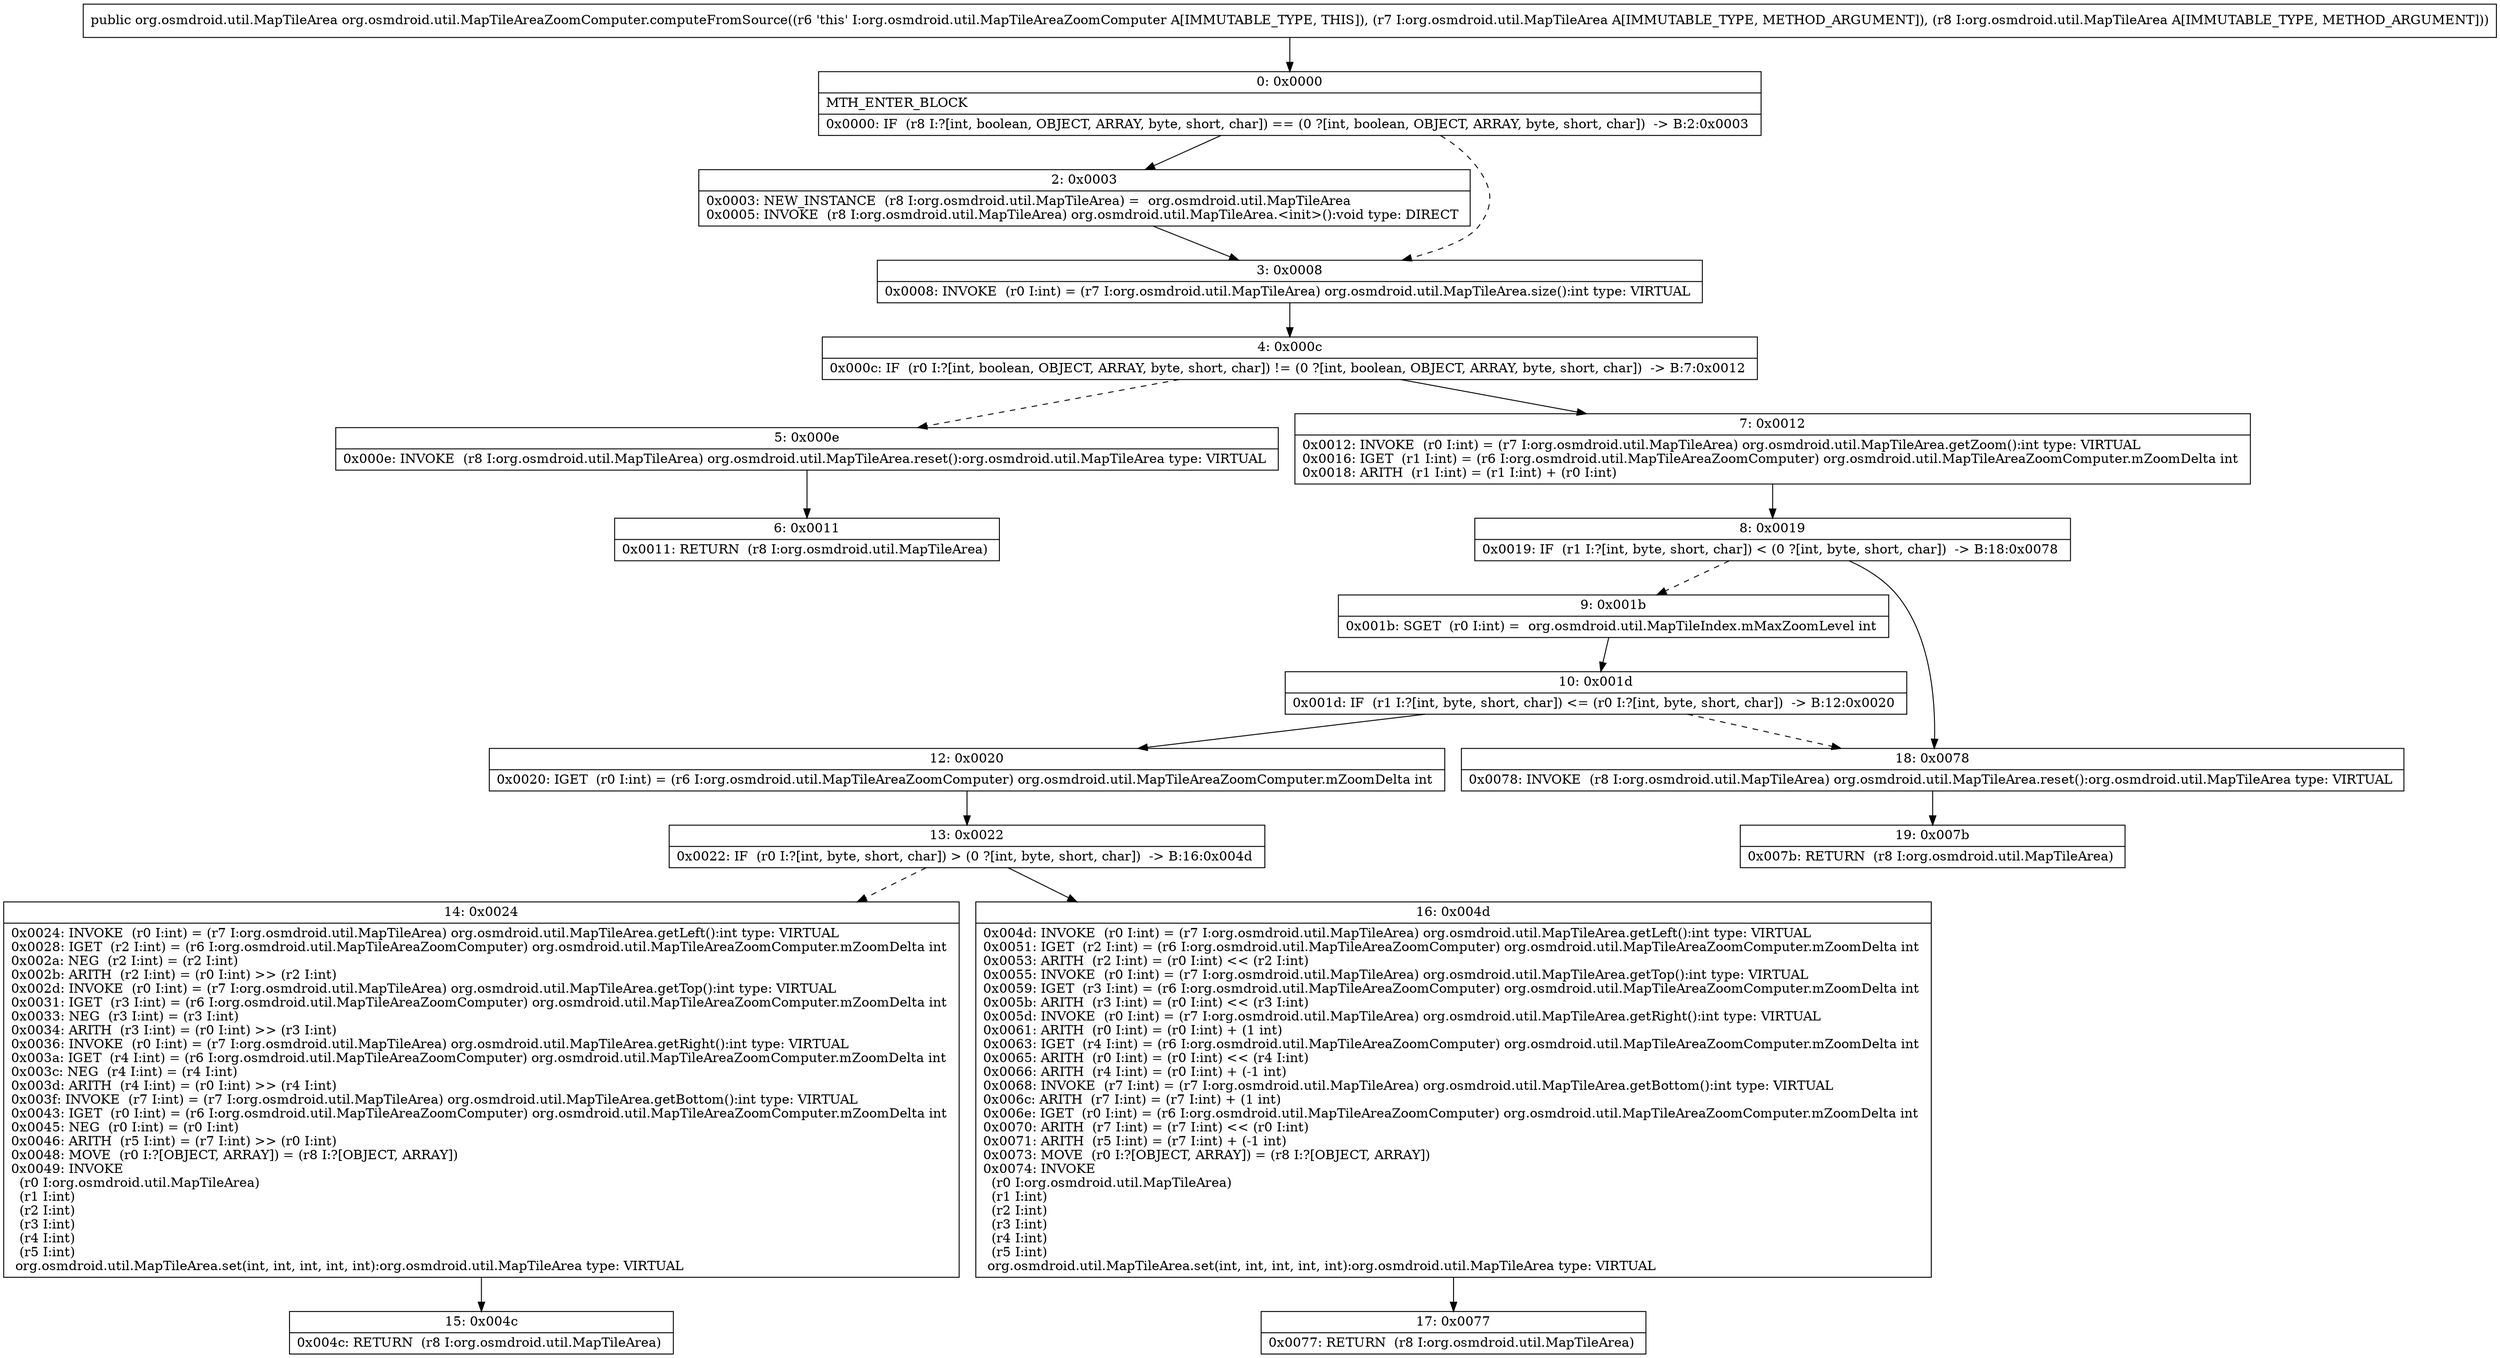 digraph "CFG fororg.osmdroid.util.MapTileAreaZoomComputer.computeFromSource(Lorg\/osmdroid\/util\/MapTileArea;Lorg\/osmdroid\/util\/MapTileArea;)Lorg\/osmdroid\/util\/MapTileArea;" {
Node_0 [shape=record,label="{0\:\ 0x0000|MTH_ENTER_BLOCK\l|0x0000: IF  (r8 I:?[int, boolean, OBJECT, ARRAY, byte, short, char]) == (0 ?[int, boolean, OBJECT, ARRAY, byte, short, char])  \-\> B:2:0x0003 \l}"];
Node_2 [shape=record,label="{2\:\ 0x0003|0x0003: NEW_INSTANCE  (r8 I:org.osmdroid.util.MapTileArea) =  org.osmdroid.util.MapTileArea \l0x0005: INVOKE  (r8 I:org.osmdroid.util.MapTileArea) org.osmdroid.util.MapTileArea.\<init\>():void type: DIRECT \l}"];
Node_3 [shape=record,label="{3\:\ 0x0008|0x0008: INVOKE  (r0 I:int) = (r7 I:org.osmdroid.util.MapTileArea) org.osmdroid.util.MapTileArea.size():int type: VIRTUAL \l}"];
Node_4 [shape=record,label="{4\:\ 0x000c|0x000c: IF  (r0 I:?[int, boolean, OBJECT, ARRAY, byte, short, char]) != (0 ?[int, boolean, OBJECT, ARRAY, byte, short, char])  \-\> B:7:0x0012 \l}"];
Node_5 [shape=record,label="{5\:\ 0x000e|0x000e: INVOKE  (r8 I:org.osmdroid.util.MapTileArea) org.osmdroid.util.MapTileArea.reset():org.osmdroid.util.MapTileArea type: VIRTUAL \l}"];
Node_6 [shape=record,label="{6\:\ 0x0011|0x0011: RETURN  (r8 I:org.osmdroid.util.MapTileArea) \l}"];
Node_7 [shape=record,label="{7\:\ 0x0012|0x0012: INVOKE  (r0 I:int) = (r7 I:org.osmdroid.util.MapTileArea) org.osmdroid.util.MapTileArea.getZoom():int type: VIRTUAL \l0x0016: IGET  (r1 I:int) = (r6 I:org.osmdroid.util.MapTileAreaZoomComputer) org.osmdroid.util.MapTileAreaZoomComputer.mZoomDelta int \l0x0018: ARITH  (r1 I:int) = (r1 I:int) + (r0 I:int) \l}"];
Node_8 [shape=record,label="{8\:\ 0x0019|0x0019: IF  (r1 I:?[int, byte, short, char]) \< (0 ?[int, byte, short, char])  \-\> B:18:0x0078 \l}"];
Node_9 [shape=record,label="{9\:\ 0x001b|0x001b: SGET  (r0 I:int) =  org.osmdroid.util.MapTileIndex.mMaxZoomLevel int \l}"];
Node_10 [shape=record,label="{10\:\ 0x001d|0x001d: IF  (r1 I:?[int, byte, short, char]) \<= (r0 I:?[int, byte, short, char])  \-\> B:12:0x0020 \l}"];
Node_12 [shape=record,label="{12\:\ 0x0020|0x0020: IGET  (r0 I:int) = (r6 I:org.osmdroid.util.MapTileAreaZoomComputer) org.osmdroid.util.MapTileAreaZoomComputer.mZoomDelta int \l}"];
Node_13 [shape=record,label="{13\:\ 0x0022|0x0022: IF  (r0 I:?[int, byte, short, char]) \> (0 ?[int, byte, short, char])  \-\> B:16:0x004d \l}"];
Node_14 [shape=record,label="{14\:\ 0x0024|0x0024: INVOKE  (r0 I:int) = (r7 I:org.osmdroid.util.MapTileArea) org.osmdroid.util.MapTileArea.getLeft():int type: VIRTUAL \l0x0028: IGET  (r2 I:int) = (r6 I:org.osmdroid.util.MapTileAreaZoomComputer) org.osmdroid.util.MapTileAreaZoomComputer.mZoomDelta int \l0x002a: NEG  (r2 I:int) = (r2 I:int) \l0x002b: ARITH  (r2 I:int) = (r0 I:int) \>\> (r2 I:int) \l0x002d: INVOKE  (r0 I:int) = (r7 I:org.osmdroid.util.MapTileArea) org.osmdroid.util.MapTileArea.getTop():int type: VIRTUAL \l0x0031: IGET  (r3 I:int) = (r6 I:org.osmdroid.util.MapTileAreaZoomComputer) org.osmdroid.util.MapTileAreaZoomComputer.mZoomDelta int \l0x0033: NEG  (r3 I:int) = (r3 I:int) \l0x0034: ARITH  (r3 I:int) = (r0 I:int) \>\> (r3 I:int) \l0x0036: INVOKE  (r0 I:int) = (r7 I:org.osmdroid.util.MapTileArea) org.osmdroid.util.MapTileArea.getRight():int type: VIRTUAL \l0x003a: IGET  (r4 I:int) = (r6 I:org.osmdroid.util.MapTileAreaZoomComputer) org.osmdroid.util.MapTileAreaZoomComputer.mZoomDelta int \l0x003c: NEG  (r4 I:int) = (r4 I:int) \l0x003d: ARITH  (r4 I:int) = (r0 I:int) \>\> (r4 I:int) \l0x003f: INVOKE  (r7 I:int) = (r7 I:org.osmdroid.util.MapTileArea) org.osmdroid.util.MapTileArea.getBottom():int type: VIRTUAL \l0x0043: IGET  (r0 I:int) = (r6 I:org.osmdroid.util.MapTileAreaZoomComputer) org.osmdroid.util.MapTileAreaZoomComputer.mZoomDelta int \l0x0045: NEG  (r0 I:int) = (r0 I:int) \l0x0046: ARITH  (r5 I:int) = (r7 I:int) \>\> (r0 I:int) \l0x0048: MOVE  (r0 I:?[OBJECT, ARRAY]) = (r8 I:?[OBJECT, ARRAY]) \l0x0049: INVOKE  \l  (r0 I:org.osmdroid.util.MapTileArea)\l  (r1 I:int)\l  (r2 I:int)\l  (r3 I:int)\l  (r4 I:int)\l  (r5 I:int)\l org.osmdroid.util.MapTileArea.set(int, int, int, int, int):org.osmdroid.util.MapTileArea type: VIRTUAL \l}"];
Node_15 [shape=record,label="{15\:\ 0x004c|0x004c: RETURN  (r8 I:org.osmdroid.util.MapTileArea) \l}"];
Node_16 [shape=record,label="{16\:\ 0x004d|0x004d: INVOKE  (r0 I:int) = (r7 I:org.osmdroid.util.MapTileArea) org.osmdroid.util.MapTileArea.getLeft():int type: VIRTUAL \l0x0051: IGET  (r2 I:int) = (r6 I:org.osmdroid.util.MapTileAreaZoomComputer) org.osmdroid.util.MapTileAreaZoomComputer.mZoomDelta int \l0x0053: ARITH  (r2 I:int) = (r0 I:int) \<\< (r2 I:int) \l0x0055: INVOKE  (r0 I:int) = (r7 I:org.osmdroid.util.MapTileArea) org.osmdroid.util.MapTileArea.getTop():int type: VIRTUAL \l0x0059: IGET  (r3 I:int) = (r6 I:org.osmdroid.util.MapTileAreaZoomComputer) org.osmdroid.util.MapTileAreaZoomComputer.mZoomDelta int \l0x005b: ARITH  (r3 I:int) = (r0 I:int) \<\< (r3 I:int) \l0x005d: INVOKE  (r0 I:int) = (r7 I:org.osmdroid.util.MapTileArea) org.osmdroid.util.MapTileArea.getRight():int type: VIRTUAL \l0x0061: ARITH  (r0 I:int) = (r0 I:int) + (1 int) \l0x0063: IGET  (r4 I:int) = (r6 I:org.osmdroid.util.MapTileAreaZoomComputer) org.osmdroid.util.MapTileAreaZoomComputer.mZoomDelta int \l0x0065: ARITH  (r0 I:int) = (r0 I:int) \<\< (r4 I:int) \l0x0066: ARITH  (r4 I:int) = (r0 I:int) + (\-1 int) \l0x0068: INVOKE  (r7 I:int) = (r7 I:org.osmdroid.util.MapTileArea) org.osmdroid.util.MapTileArea.getBottom():int type: VIRTUAL \l0x006c: ARITH  (r7 I:int) = (r7 I:int) + (1 int) \l0x006e: IGET  (r0 I:int) = (r6 I:org.osmdroid.util.MapTileAreaZoomComputer) org.osmdroid.util.MapTileAreaZoomComputer.mZoomDelta int \l0x0070: ARITH  (r7 I:int) = (r7 I:int) \<\< (r0 I:int) \l0x0071: ARITH  (r5 I:int) = (r7 I:int) + (\-1 int) \l0x0073: MOVE  (r0 I:?[OBJECT, ARRAY]) = (r8 I:?[OBJECT, ARRAY]) \l0x0074: INVOKE  \l  (r0 I:org.osmdroid.util.MapTileArea)\l  (r1 I:int)\l  (r2 I:int)\l  (r3 I:int)\l  (r4 I:int)\l  (r5 I:int)\l org.osmdroid.util.MapTileArea.set(int, int, int, int, int):org.osmdroid.util.MapTileArea type: VIRTUAL \l}"];
Node_17 [shape=record,label="{17\:\ 0x0077|0x0077: RETURN  (r8 I:org.osmdroid.util.MapTileArea) \l}"];
Node_18 [shape=record,label="{18\:\ 0x0078|0x0078: INVOKE  (r8 I:org.osmdroid.util.MapTileArea) org.osmdroid.util.MapTileArea.reset():org.osmdroid.util.MapTileArea type: VIRTUAL \l}"];
Node_19 [shape=record,label="{19\:\ 0x007b|0x007b: RETURN  (r8 I:org.osmdroid.util.MapTileArea) \l}"];
MethodNode[shape=record,label="{public org.osmdroid.util.MapTileArea org.osmdroid.util.MapTileAreaZoomComputer.computeFromSource((r6 'this' I:org.osmdroid.util.MapTileAreaZoomComputer A[IMMUTABLE_TYPE, THIS]), (r7 I:org.osmdroid.util.MapTileArea A[IMMUTABLE_TYPE, METHOD_ARGUMENT]), (r8 I:org.osmdroid.util.MapTileArea A[IMMUTABLE_TYPE, METHOD_ARGUMENT])) }"];
MethodNode -> Node_0;
Node_0 -> Node_2;
Node_0 -> Node_3[style=dashed];
Node_2 -> Node_3;
Node_3 -> Node_4;
Node_4 -> Node_5[style=dashed];
Node_4 -> Node_7;
Node_5 -> Node_6;
Node_7 -> Node_8;
Node_8 -> Node_9[style=dashed];
Node_8 -> Node_18;
Node_9 -> Node_10;
Node_10 -> Node_12;
Node_10 -> Node_18[style=dashed];
Node_12 -> Node_13;
Node_13 -> Node_14[style=dashed];
Node_13 -> Node_16;
Node_14 -> Node_15;
Node_16 -> Node_17;
Node_18 -> Node_19;
}

